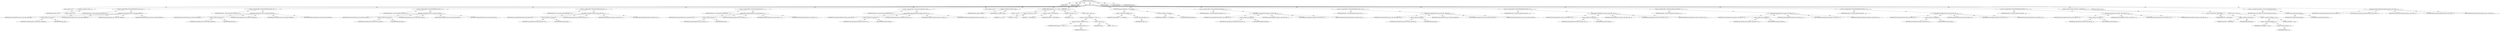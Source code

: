 digraph "writeEntryHeader" {  
"111669149729" [label = <(METHOD,writeEntryHeader)<SUB>614</SUB>> ]
"115964117019" [label = <(PARAM,this)<SUB>614</SUB>> ]
"115964117048" [label = <(PARAM,byte[] outbuf)<SUB>614</SUB>> ]
"25769803831" [label = <(BLOCK,&lt;empty&gt;,&lt;empty&gt;)<SUB>614</SUB>> ]
"94489280526" [label = <(LOCAL,int offset: int)<SUB>615</SUB>> ]
"30064771369" [label = <(&lt;operator&gt;.assignment,int offset = 0)<SUB>615</SUB>> ]
"68719476960" [label = <(IDENTIFIER,offset,int offset = 0)<SUB>615</SUB>> ]
"90194313272" [label = <(LITERAL,0,int offset = 0)<SUB>615</SUB>> ]
"30064771370" [label = <(&lt;operator&gt;.assignment,offset = TarUtils.getNameBytes(this.name, outbu...)<SUB>617</SUB>> ]
"68719476961" [label = <(IDENTIFIER,offset,offset = TarUtils.getNameBytes(this.name, outbu...)<SUB>617</SUB>> ]
"30064771371" [label = <(getNameBytes,getNameBytes(this.name, outbuf, offset, NAMELEN))<SUB>617</SUB>> ]
"68719476962" [label = <(IDENTIFIER,TarUtils,getNameBytes(this.name, outbuf, offset, NAMELEN))<SUB>617</SUB>> ]
"30064771372" [label = <(&lt;operator&gt;.fieldAccess,this.name)<SUB>617</SUB>> ]
"68719476772" [label = <(IDENTIFIER,this,getNameBytes(this.name, outbuf, offset, NAMELEN))<SUB>617</SUB>> ]
"55834574944" [label = <(FIELD_IDENTIFIER,name,name)<SUB>617</SUB>> ]
"68719476963" [label = <(IDENTIFIER,outbuf,getNameBytes(this.name, outbuf, offset, NAMELEN))<SUB>617</SUB>> ]
"68719476964" [label = <(IDENTIFIER,offset,getNameBytes(this.name, outbuf, offset, NAMELEN))<SUB>617</SUB>> ]
"68719476965" [label = <(IDENTIFIER,NAMELEN,getNameBytes(this.name, outbuf, offset, NAMELEN))<SUB>617</SUB>> ]
"30064771373" [label = <(&lt;operator&gt;.assignment,offset = TarUtils.getOctalBytes(this.mode, outb...)<SUB>618</SUB>> ]
"68719476966" [label = <(IDENTIFIER,offset,offset = TarUtils.getOctalBytes(this.mode, outb...)<SUB>618</SUB>> ]
"30064771374" [label = <(getOctalBytes,getOctalBytes(this.mode, outbuf, offset, MODELEN))<SUB>618</SUB>> ]
"68719476967" [label = <(IDENTIFIER,TarUtils,getOctalBytes(this.mode, outbuf, offset, MODELEN))<SUB>618</SUB>> ]
"30064771375" [label = <(&lt;operator&gt;.fieldAccess,this.mode)<SUB>618</SUB>> ]
"68719476773" [label = <(IDENTIFIER,this,getOctalBytes(this.mode, outbuf, offset, MODELEN))<SUB>618</SUB>> ]
"55834574945" [label = <(FIELD_IDENTIFIER,mode,mode)<SUB>618</SUB>> ]
"68719476968" [label = <(IDENTIFIER,outbuf,getOctalBytes(this.mode, outbuf, offset, MODELEN))<SUB>618</SUB>> ]
"68719476969" [label = <(IDENTIFIER,offset,getOctalBytes(this.mode, outbuf, offset, MODELEN))<SUB>618</SUB>> ]
"68719476970" [label = <(IDENTIFIER,MODELEN,getOctalBytes(this.mode, outbuf, offset, MODELEN))<SUB>618</SUB>> ]
"30064771376" [label = <(&lt;operator&gt;.assignment,offset = TarUtils.getOctalBytes(this.userId, ou...)<SUB>619</SUB>> ]
"68719476971" [label = <(IDENTIFIER,offset,offset = TarUtils.getOctalBytes(this.userId, ou...)<SUB>619</SUB>> ]
"30064771377" [label = <(getOctalBytes,getOctalBytes(this.userId, outbuf, offset, UIDLEN))<SUB>619</SUB>> ]
"68719476972" [label = <(IDENTIFIER,TarUtils,getOctalBytes(this.userId, outbuf, offset, UIDLEN))<SUB>619</SUB>> ]
"30064771378" [label = <(&lt;operator&gt;.fieldAccess,this.userId)<SUB>619</SUB>> ]
"68719476774" [label = <(IDENTIFIER,this,getOctalBytes(this.userId, outbuf, offset, UIDLEN))<SUB>619</SUB>> ]
"55834574946" [label = <(FIELD_IDENTIFIER,userId,userId)<SUB>619</SUB>> ]
"68719476973" [label = <(IDENTIFIER,outbuf,getOctalBytes(this.userId, outbuf, offset, UIDLEN))<SUB>619</SUB>> ]
"68719476974" [label = <(IDENTIFIER,offset,getOctalBytes(this.userId, outbuf, offset, UIDLEN))<SUB>619</SUB>> ]
"68719476975" [label = <(IDENTIFIER,UIDLEN,getOctalBytes(this.userId, outbuf, offset, UIDLEN))<SUB>619</SUB>> ]
"30064771379" [label = <(&lt;operator&gt;.assignment,offset = TarUtils.getOctalBytes(this.groupId, o...)<SUB>620</SUB>> ]
"68719476976" [label = <(IDENTIFIER,offset,offset = TarUtils.getOctalBytes(this.groupId, o...)<SUB>620</SUB>> ]
"30064771380" [label = <(getOctalBytes,getOctalBytes(this.groupId, outbuf, offset, GID...)<SUB>620</SUB>> ]
"68719476977" [label = <(IDENTIFIER,TarUtils,getOctalBytes(this.groupId, outbuf, offset, GID...)<SUB>620</SUB>> ]
"30064771381" [label = <(&lt;operator&gt;.fieldAccess,this.groupId)<SUB>620</SUB>> ]
"68719476775" [label = <(IDENTIFIER,this,getOctalBytes(this.groupId, outbuf, offset, GID...)<SUB>620</SUB>> ]
"55834574947" [label = <(FIELD_IDENTIFIER,groupId,groupId)<SUB>620</SUB>> ]
"68719476978" [label = <(IDENTIFIER,outbuf,getOctalBytes(this.groupId, outbuf, offset, GID...)<SUB>620</SUB>> ]
"68719476979" [label = <(IDENTIFIER,offset,getOctalBytes(this.groupId, outbuf, offset, GID...)<SUB>620</SUB>> ]
"68719476980" [label = <(IDENTIFIER,GIDLEN,getOctalBytes(this.groupId, outbuf, offset, GID...)<SUB>620</SUB>> ]
"30064771382" [label = <(&lt;operator&gt;.assignment,offset = TarUtils.getLongOctalBytes(this.size, ...)<SUB>621</SUB>> ]
"68719476981" [label = <(IDENTIFIER,offset,offset = TarUtils.getLongOctalBytes(this.size, ...)<SUB>621</SUB>> ]
"30064771383" [label = <(getLongOctalBytes,getLongOctalBytes(this.size, outbuf, offset, SI...)<SUB>621</SUB>> ]
"68719476982" [label = <(IDENTIFIER,TarUtils,getLongOctalBytes(this.size, outbuf, offset, SI...)<SUB>621</SUB>> ]
"30064771384" [label = <(&lt;operator&gt;.fieldAccess,this.size)<SUB>621</SUB>> ]
"68719476776" [label = <(IDENTIFIER,this,getLongOctalBytes(this.size, outbuf, offset, SI...)<SUB>621</SUB>> ]
"55834574948" [label = <(FIELD_IDENTIFIER,size,size)<SUB>621</SUB>> ]
"68719476983" [label = <(IDENTIFIER,outbuf,getLongOctalBytes(this.size, outbuf, offset, SI...)<SUB>621</SUB>> ]
"68719476984" [label = <(IDENTIFIER,offset,getLongOctalBytes(this.size, outbuf, offset, SI...)<SUB>621</SUB>> ]
"68719476985" [label = <(IDENTIFIER,SIZELEN,getLongOctalBytes(this.size, outbuf, offset, SI...)<SUB>621</SUB>> ]
"30064771385" [label = <(&lt;operator&gt;.assignment,offset = TarUtils.getLongOctalBytes(this.modTim...)<SUB>622</SUB>> ]
"68719476986" [label = <(IDENTIFIER,offset,offset = TarUtils.getLongOctalBytes(this.modTim...)<SUB>622</SUB>> ]
"30064771386" [label = <(getLongOctalBytes,getLongOctalBytes(this.modTime, outbuf, offset,...)<SUB>622</SUB>> ]
"68719476987" [label = <(IDENTIFIER,TarUtils,getLongOctalBytes(this.modTime, outbuf, offset,...)<SUB>622</SUB>> ]
"30064771387" [label = <(&lt;operator&gt;.fieldAccess,this.modTime)<SUB>622</SUB>> ]
"68719476777" [label = <(IDENTIFIER,this,getLongOctalBytes(this.modTime, outbuf, offset,...)<SUB>622</SUB>> ]
"55834574949" [label = <(FIELD_IDENTIFIER,modTime,modTime)<SUB>622</SUB>> ]
"68719476988" [label = <(IDENTIFIER,outbuf,getLongOctalBytes(this.modTime, outbuf, offset,...)<SUB>622</SUB>> ]
"68719476989" [label = <(IDENTIFIER,offset,getLongOctalBytes(this.modTime, outbuf, offset,...)<SUB>622</SUB>> ]
"68719476990" [label = <(IDENTIFIER,MODTIMELEN,getLongOctalBytes(this.modTime, outbuf, offset,...)<SUB>622</SUB>> ]
"94489280527" [label = <(LOCAL,int csOffset: int)<SUB>624</SUB>> ]
"30064771388" [label = <(&lt;operator&gt;.assignment,int csOffset = offset)<SUB>624</SUB>> ]
"68719476991" [label = <(IDENTIFIER,csOffset,int csOffset = offset)<SUB>624</SUB>> ]
"68719476992" [label = <(IDENTIFIER,offset,int csOffset = offset)<SUB>624</SUB>> ]
"47244640274" [label = <(CONTROL_STRUCTURE,FOR,for (int c = 0; Some(c &lt; CHKSUMLEN); ++c))<SUB>626</SUB>> ]
"94489280528" [label = <(LOCAL,int c: int)<SUB>626</SUB>> ]
"30064771389" [label = <(&lt;operator&gt;.assignment,int c = 0)<SUB>626</SUB>> ]
"68719476993" [label = <(IDENTIFIER,c,int c = 0)<SUB>626</SUB>> ]
"90194313273" [label = <(LITERAL,0,int c = 0)<SUB>626</SUB>> ]
"30064771390" [label = <(&lt;operator&gt;.lessThan,c &lt; CHKSUMLEN)<SUB>626</SUB>> ]
"68719476994" [label = <(IDENTIFIER,c,c &lt; CHKSUMLEN)<SUB>626</SUB>> ]
"68719476995" [label = <(IDENTIFIER,CHKSUMLEN,c &lt; CHKSUMLEN)<SUB>626</SUB>> ]
"30064771391" [label = <(&lt;operator&gt;.preIncrement,++c)<SUB>626</SUB>> ]
"68719476996" [label = <(IDENTIFIER,c,++c)<SUB>626</SUB>> ]
"25769803832" [label = <(BLOCK,&lt;empty&gt;,&lt;empty&gt;)<SUB>626</SUB>> ]
"30064771392" [label = <(&lt;operator&gt;.assignment,outbuf[offset++] = (byte) ' ')<SUB>627</SUB>> ]
"30064771393" [label = <(&lt;operator&gt;.indexAccess,outbuf[offset++])<SUB>627</SUB>> ]
"68719476997" [label = <(IDENTIFIER,outbuf,outbuf[offset++] = (byte) ' ')<SUB>627</SUB>> ]
"30064771394" [label = <(&lt;operator&gt;.postIncrement,offset++)<SUB>627</SUB>> ]
"68719476998" [label = <(IDENTIFIER,offset,offset++)<SUB>627</SUB>> ]
"30064771395" [label = <(&lt;operator&gt;.cast,(byte) ' ')<SUB>627</SUB>> ]
"180388626444" [label = <(TYPE_REF,byte,byte)<SUB>627</SUB>> ]
"90194313274" [label = <(LITERAL,' ',(byte) ' ')<SUB>627</SUB>> ]
"30064771396" [label = <(&lt;operator&gt;.assignment,outbuf[offset++] = this.linkFlag)<SUB>630</SUB>> ]
"30064771397" [label = <(&lt;operator&gt;.indexAccess,outbuf[offset++])<SUB>630</SUB>> ]
"68719476999" [label = <(IDENTIFIER,outbuf,outbuf[offset++] = this.linkFlag)<SUB>630</SUB>> ]
"30064771398" [label = <(&lt;operator&gt;.postIncrement,offset++)<SUB>630</SUB>> ]
"68719477000" [label = <(IDENTIFIER,offset,offset++)<SUB>630</SUB>> ]
"30064771399" [label = <(&lt;operator&gt;.fieldAccess,this.linkFlag)<SUB>630</SUB>> ]
"68719476778" [label = <(IDENTIFIER,this,outbuf[offset++] = this.linkFlag)<SUB>630</SUB>> ]
"55834574950" [label = <(FIELD_IDENTIFIER,linkFlag,linkFlag)<SUB>630</SUB>> ]
"30064771400" [label = <(&lt;operator&gt;.assignment,offset = TarUtils.getNameBytes(this.linkName, o...)<SUB>631</SUB>> ]
"68719477001" [label = <(IDENTIFIER,offset,offset = TarUtils.getNameBytes(this.linkName, o...)<SUB>631</SUB>> ]
"30064771401" [label = <(getNameBytes,getNameBytes(this.linkName, outbuf, offset, NAM...)<SUB>631</SUB>> ]
"68719477002" [label = <(IDENTIFIER,TarUtils,getNameBytes(this.linkName, outbuf, offset, NAM...)<SUB>631</SUB>> ]
"30064771402" [label = <(&lt;operator&gt;.fieldAccess,this.linkName)<SUB>631</SUB>> ]
"68719476779" [label = <(IDENTIFIER,this,getNameBytes(this.linkName, outbuf, offset, NAM...)<SUB>631</SUB>> ]
"55834574951" [label = <(FIELD_IDENTIFIER,linkName,linkName)<SUB>631</SUB>> ]
"68719477003" [label = <(IDENTIFIER,outbuf,getNameBytes(this.linkName, outbuf, offset, NAM...)<SUB>631</SUB>> ]
"68719477004" [label = <(IDENTIFIER,offset,getNameBytes(this.linkName, outbuf, offset, NAM...)<SUB>631</SUB>> ]
"68719477005" [label = <(IDENTIFIER,NAMELEN,getNameBytes(this.linkName, outbuf, offset, NAM...)<SUB>631</SUB>> ]
"30064771403" [label = <(&lt;operator&gt;.assignment,offset = TarUtils.getNameBytes(this.magic, outb...)<SUB>632</SUB>> ]
"68719477006" [label = <(IDENTIFIER,offset,offset = TarUtils.getNameBytes(this.magic, outb...)<SUB>632</SUB>> ]
"30064771404" [label = <(getNameBytes,getNameBytes(this.magic, outbuf, offset, MAGICLEN))<SUB>632</SUB>> ]
"68719477007" [label = <(IDENTIFIER,TarUtils,getNameBytes(this.magic, outbuf, offset, MAGICLEN))<SUB>632</SUB>> ]
"30064771405" [label = <(&lt;operator&gt;.fieldAccess,this.magic)<SUB>632</SUB>> ]
"68719476780" [label = <(IDENTIFIER,this,getNameBytes(this.magic, outbuf, offset, MAGICLEN))<SUB>632</SUB>> ]
"55834574952" [label = <(FIELD_IDENTIFIER,magic,magic)<SUB>632</SUB>> ]
"68719477008" [label = <(IDENTIFIER,outbuf,getNameBytes(this.magic, outbuf, offset, MAGICLEN))<SUB>632</SUB>> ]
"68719477009" [label = <(IDENTIFIER,offset,getNameBytes(this.magic, outbuf, offset, MAGICLEN))<SUB>632</SUB>> ]
"68719477010" [label = <(IDENTIFIER,MAGICLEN,getNameBytes(this.magic, outbuf, offset, MAGICLEN))<SUB>632</SUB>> ]
"30064771406" [label = <(&lt;operator&gt;.assignment,offset = TarUtils.getNameBytes(this.userName, o...)<SUB>633</SUB>> ]
"68719477011" [label = <(IDENTIFIER,offset,offset = TarUtils.getNameBytes(this.userName, o...)<SUB>633</SUB>> ]
"30064771407" [label = <(getNameBytes,getNameBytes(this.userName, outbuf, offset, UNA...)<SUB>633</SUB>> ]
"68719477012" [label = <(IDENTIFIER,TarUtils,getNameBytes(this.userName, outbuf, offset, UNA...)<SUB>633</SUB>> ]
"30064771408" [label = <(&lt;operator&gt;.fieldAccess,this.userName)<SUB>633</SUB>> ]
"68719476781" [label = <(IDENTIFIER,this,getNameBytes(this.userName, outbuf, offset, UNA...)<SUB>633</SUB>> ]
"55834574953" [label = <(FIELD_IDENTIFIER,userName,userName)<SUB>633</SUB>> ]
"68719477013" [label = <(IDENTIFIER,outbuf,getNameBytes(this.userName, outbuf, offset, UNA...)<SUB>633</SUB>> ]
"68719477014" [label = <(IDENTIFIER,offset,getNameBytes(this.userName, outbuf, offset, UNA...)<SUB>633</SUB>> ]
"68719477015" [label = <(IDENTIFIER,UNAMELEN,getNameBytes(this.userName, outbuf, offset, UNA...)<SUB>633</SUB>> ]
"30064771409" [label = <(&lt;operator&gt;.assignment,offset = TarUtils.getNameBytes(this.groupName, ...)<SUB>634</SUB>> ]
"68719477016" [label = <(IDENTIFIER,offset,offset = TarUtils.getNameBytes(this.groupName, ...)<SUB>634</SUB>> ]
"30064771410" [label = <(getNameBytes,getNameBytes(this.groupName, outbuf, offset, GN...)<SUB>634</SUB>> ]
"68719477017" [label = <(IDENTIFIER,TarUtils,getNameBytes(this.groupName, outbuf, offset, GN...)<SUB>634</SUB>> ]
"30064771411" [label = <(&lt;operator&gt;.fieldAccess,this.groupName)<SUB>634</SUB>> ]
"68719476782" [label = <(IDENTIFIER,this,getNameBytes(this.groupName, outbuf, offset, GN...)<SUB>634</SUB>> ]
"55834574954" [label = <(FIELD_IDENTIFIER,groupName,groupName)<SUB>634</SUB>> ]
"68719477018" [label = <(IDENTIFIER,outbuf,getNameBytes(this.groupName, outbuf, offset, GN...)<SUB>634</SUB>> ]
"68719477019" [label = <(IDENTIFIER,offset,getNameBytes(this.groupName, outbuf, offset, GN...)<SUB>634</SUB>> ]
"68719477020" [label = <(IDENTIFIER,GNAMELEN,getNameBytes(this.groupName, outbuf, offset, GN...)<SUB>634</SUB>> ]
"30064771412" [label = <(&lt;operator&gt;.assignment,offset = TarUtils.getOctalBytes(this.devMajor, ...)<SUB>635</SUB>> ]
"68719477021" [label = <(IDENTIFIER,offset,offset = TarUtils.getOctalBytes(this.devMajor, ...)<SUB>635</SUB>> ]
"30064771413" [label = <(getOctalBytes,getOctalBytes(this.devMajor, outbuf, offset, DE...)<SUB>635</SUB>> ]
"68719477022" [label = <(IDENTIFIER,TarUtils,getOctalBytes(this.devMajor, outbuf, offset, DE...)<SUB>635</SUB>> ]
"30064771414" [label = <(&lt;operator&gt;.fieldAccess,this.devMajor)<SUB>635</SUB>> ]
"68719476783" [label = <(IDENTIFIER,this,getOctalBytes(this.devMajor, outbuf, offset, DE...)<SUB>635</SUB>> ]
"55834574955" [label = <(FIELD_IDENTIFIER,devMajor,devMajor)<SUB>635</SUB>> ]
"68719477023" [label = <(IDENTIFIER,outbuf,getOctalBytes(this.devMajor, outbuf, offset, DE...)<SUB>635</SUB>> ]
"68719477024" [label = <(IDENTIFIER,offset,getOctalBytes(this.devMajor, outbuf, offset, DE...)<SUB>635</SUB>> ]
"68719477025" [label = <(IDENTIFIER,DEVLEN,getOctalBytes(this.devMajor, outbuf, offset, DE...)<SUB>635</SUB>> ]
"30064771415" [label = <(&lt;operator&gt;.assignment,offset = TarUtils.getOctalBytes(this.devMinor, ...)<SUB>636</SUB>> ]
"68719477026" [label = <(IDENTIFIER,offset,offset = TarUtils.getOctalBytes(this.devMinor, ...)<SUB>636</SUB>> ]
"30064771416" [label = <(getOctalBytes,getOctalBytes(this.devMinor, outbuf, offset, DE...)<SUB>636</SUB>> ]
"68719477027" [label = <(IDENTIFIER,TarUtils,getOctalBytes(this.devMinor, outbuf, offset, DE...)<SUB>636</SUB>> ]
"30064771417" [label = <(&lt;operator&gt;.fieldAccess,this.devMinor)<SUB>636</SUB>> ]
"68719476784" [label = <(IDENTIFIER,this,getOctalBytes(this.devMinor, outbuf, offset, DE...)<SUB>636</SUB>> ]
"55834574956" [label = <(FIELD_IDENTIFIER,devMinor,devMinor)<SUB>636</SUB>> ]
"68719477028" [label = <(IDENTIFIER,outbuf,getOctalBytes(this.devMinor, outbuf, offset, DE...)<SUB>636</SUB>> ]
"68719477029" [label = <(IDENTIFIER,offset,getOctalBytes(this.devMinor, outbuf, offset, DE...)<SUB>636</SUB>> ]
"68719477030" [label = <(IDENTIFIER,DEVLEN,getOctalBytes(this.devMinor, outbuf, offset, DE...)<SUB>636</SUB>> ]
"47244640275" [label = <(CONTROL_STRUCTURE,WHILE,while (offset &lt; outbuf.length))<SUB>638</SUB>> ]
"30064771418" [label = <(&lt;operator&gt;.lessThan,offset &lt; outbuf.length)<SUB>638</SUB>> ]
"68719477031" [label = <(IDENTIFIER,offset,offset &lt; outbuf.length)<SUB>638</SUB>> ]
"30064771419" [label = <(&lt;operator&gt;.fieldAccess,outbuf.length)<SUB>638</SUB>> ]
"68719477032" [label = <(IDENTIFIER,outbuf,offset &lt; outbuf.length)<SUB>638</SUB>> ]
"55834574957" [label = <(FIELD_IDENTIFIER,length,length)<SUB>638</SUB>> ]
"25769803833" [label = <(BLOCK,&lt;empty&gt;,&lt;empty&gt;)<SUB>638</SUB>> ]
"30064771420" [label = <(&lt;operator&gt;.assignment,outbuf[offset++] = 0)<SUB>639</SUB>> ]
"30064771421" [label = <(&lt;operator&gt;.indexAccess,outbuf[offset++])<SUB>639</SUB>> ]
"68719477033" [label = <(IDENTIFIER,outbuf,outbuf[offset++] = 0)<SUB>639</SUB>> ]
"30064771422" [label = <(&lt;operator&gt;.postIncrement,offset++)<SUB>639</SUB>> ]
"68719477034" [label = <(IDENTIFIER,offset,offset++)<SUB>639</SUB>> ]
"90194313275" [label = <(LITERAL,0,outbuf[offset++] = 0)<SUB>639</SUB>> ]
"94489280529" [label = <(LOCAL,long checkSum: long)<SUB>642</SUB>> ]
"30064771423" [label = <(&lt;operator&gt;.assignment,long checkSum = TarUtils.computeCheckSum(outbuf))<SUB>642</SUB>> ]
"68719477035" [label = <(IDENTIFIER,checkSum,long checkSum = TarUtils.computeCheckSum(outbuf))<SUB>642</SUB>> ]
"30064771424" [label = <(computeCheckSum,computeCheckSum(outbuf))<SUB>642</SUB>> ]
"68719477036" [label = <(IDENTIFIER,TarUtils,computeCheckSum(outbuf))<SUB>642</SUB>> ]
"68719477037" [label = <(IDENTIFIER,outbuf,computeCheckSum(outbuf))<SUB>642</SUB>> ]
"30064771425" [label = <(getCheckSumOctalBytes,getCheckSumOctalBytes(checkSum, outbuf, csOffse...)<SUB>644</SUB>> ]
"68719477038" [label = <(IDENTIFIER,TarUtils,getCheckSumOctalBytes(checkSum, outbuf, csOffse...)<SUB>644</SUB>> ]
"68719477039" [label = <(IDENTIFIER,checkSum,getCheckSumOctalBytes(checkSum, outbuf, csOffse...)<SUB>644</SUB>> ]
"68719477040" [label = <(IDENTIFIER,outbuf,getCheckSumOctalBytes(checkSum, outbuf, csOffse...)<SUB>644</SUB>> ]
"68719477041" [label = <(IDENTIFIER,csOffset,getCheckSumOctalBytes(checkSum, outbuf, csOffse...)<SUB>644</SUB>> ]
"68719477042" [label = <(IDENTIFIER,CHKSUMLEN,getCheckSumOctalBytes(checkSum, outbuf, csOffse...)<SUB>644</SUB>> ]
"133143986265" [label = <(MODIFIER,PUBLIC)> ]
"133143986266" [label = <(MODIFIER,VIRTUAL)> ]
"128849018913" [label = <(METHOD_RETURN,void)<SUB>614</SUB>> ]
  "111669149729" -> "115964117019"  [ label = "AST: "] 
  "111669149729" -> "115964117048"  [ label = "AST: "] 
  "111669149729" -> "25769803831"  [ label = "AST: "] 
  "111669149729" -> "133143986265"  [ label = "AST: "] 
  "111669149729" -> "133143986266"  [ label = "AST: "] 
  "111669149729" -> "128849018913"  [ label = "AST: "] 
  "25769803831" -> "94489280526"  [ label = "AST: "] 
  "25769803831" -> "30064771369"  [ label = "AST: "] 
  "25769803831" -> "30064771370"  [ label = "AST: "] 
  "25769803831" -> "30064771373"  [ label = "AST: "] 
  "25769803831" -> "30064771376"  [ label = "AST: "] 
  "25769803831" -> "30064771379"  [ label = "AST: "] 
  "25769803831" -> "30064771382"  [ label = "AST: "] 
  "25769803831" -> "30064771385"  [ label = "AST: "] 
  "25769803831" -> "94489280527"  [ label = "AST: "] 
  "25769803831" -> "30064771388"  [ label = "AST: "] 
  "25769803831" -> "47244640274"  [ label = "AST: "] 
  "25769803831" -> "30064771396"  [ label = "AST: "] 
  "25769803831" -> "30064771400"  [ label = "AST: "] 
  "25769803831" -> "30064771403"  [ label = "AST: "] 
  "25769803831" -> "30064771406"  [ label = "AST: "] 
  "25769803831" -> "30064771409"  [ label = "AST: "] 
  "25769803831" -> "30064771412"  [ label = "AST: "] 
  "25769803831" -> "30064771415"  [ label = "AST: "] 
  "25769803831" -> "47244640275"  [ label = "AST: "] 
  "25769803831" -> "94489280529"  [ label = "AST: "] 
  "25769803831" -> "30064771423"  [ label = "AST: "] 
  "25769803831" -> "30064771425"  [ label = "AST: "] 
  "30064771369" -> "68719476960"  [ label = "AST: "] 
  "30064771369" -> "90194313272"  [ label = "AST: "] 
  "30064771370" -> "68719476961"  [ label = "AST: "] 
  "30064771370" -> "30064771371"  [ label = "AST: "] 
  "30064771371" -> "68719476962"  [ label = "AST: "] 
  "30064771371" -> "30064771372"  [ label = "AST: "] 
  "30064771371" -> "68719476963"  [ label = "AST: "] 
  "30064771371" -> "68719476964"  [ label = "AST: "] 
  "30064771371" -> "68719476965"  [ label = "AST: "] 
  "30064771372" -> "68719476772"  [ label = "AST: "] 
  "30064771372" -> "55834574944"  [ label = "AST: "] 
  "30064771373" -> "68719476966"  [ label = "AST: "] 
  "30064771373" -> "30064771374"  [ label = "AST: "] 
  "30064771374" -> "68719476967"  [ label = "AST: "] 
  "30064771374" -> "30064771375"  [ label = "AST: "] 
  "30064771374" -> "68719476968"  [ label = "AST: "] 
  "30064771374" -> "68719476969"  [ label = "AST: "] 
  "30064771374" -> "68719476970"  [ label = "AST: "] 
  "30064771375" -> "68719476773"  [ label = "AST: "] 
  "30064771375" -> "55834574945"  [ label = "AST: "] 
  "30064771376" -> "68719476971"  [ label = "AST: "] 
  "30064771376" -> "30064771377"  [ label = "AST: "] 
  "30064771377" -> "68719476972"  [ label = "AST: "] 
  "30064771377" -> "30064771378"  [ label = "AST: "] 
  "30064771377" -> "68719476973"  [ label = "AST: "] 
  "30064771377" -> "68719476974"  [ label = "AST: "] 
  "30064771377" -> "68719476975"  [ label = "AST: "] 
  "30064771378" -> "68719476774"  [ label = "AST: "] 
  "30064771378" -> "55834574946"  [ label = "AST: "] 
  "30064771379" -> "68719476976"  [ label = "AST: "] 
  "30064771379" -> "30064771380"  [ label = "AST: "] 
  "30064771380" -> "68719476977"  [ label = "AST: "] 
  "30064771380" -> "30064771381"  [ label = "AST: "] 
  "30064771380" -> "68719476978"  [ label = "AST: "] 
  "30064771380" -> "68719476979"  [ label = "AST: "] 
  "30064771380" -> "68719476980"  [ label = "AST: "] 
  "30064771381" -> "68719476775"  [ label = "AST: "] 
  "30064771381" -> "55834574947"  [ label = "AST: "] 
  "30064771382" -> "68719476981"  [ label = "AST: "] 
  "30064771382" -> "30064771383"  [ label = "AST: "] 
  "30064771383" -> "68719476982"  [ label = "AST: "] 
  "30064771383" -> "30064771384"  [ label = "AST: "] 
  "30064771383" -> "68719476983"  [ label = "AST: "] 
  "30064771383" -> "68719476984"  [ label = "AST: "] 
  "30064771383" -> "68719476985"  [ label = "AST: "] 
  "30064771384" -> "68719476776"  [ label = "AST: "] 
  "30064771384" -> "55834574948"  [ label = "AST: "] 
  "30064771385" -> "68719476986"  [ label = "AST: "] 
  "30064771385" -> "30064771386"  [ label = "AST: "] 
  "30064771386" -> "68719476987"  [ label = "AST: "] 
  "30064771386" -> "30064771387"  [ label = "AST: "] 
  "30064771386" -> "68719476988"  [ label = "AST: "] 
  "30064771386" -> "68719476989"  [ label = "AST: "] 
  "30064771386" -> "68719476990"  [ label = "AST: "] 
  "30064771387" -> "68719476777"  [ label = "AST: "] 
  "30064771387" -> "55834574949"  [ label = "AST: "] 
  "30064771388" -> "68719476991"  [ label = "AST: "] 
  "30064771388" -> "68719476992"  [ label = "AST: "] 
  "47244640274" -> "94489280528"  [ label = "AST: "] 
  "47244640274" -> "30064771389"  [ label = "AST: "] 
  "47244640274" -> "30064771390"  [ label = "AST: "] 
  "47244640274" -> "30064771391"  [ label = "AST: "] 
  "47244640274" -> "25769803832"  [ label = "AST: "] 
  "30064771389" -> "68719476993"  [ label = "AST: "] 
  "30064771389" -> "90194313273"  [ label = "AST: "] 
  "30064771390" -> "68719476994"  [ label = "AST: "] 
  "30064771390" -> "68719476995"  [ label = "AST: "] 
  "30064771391" -> "68719476996"  [ label = "AST: "] 
  "25769803832" -> "30064771392"  [ label = "AST: "] 
  "30064771392" -> "30064771393"  [ label = "AST: "] 
  "30064771392" -> "30064771395"  [ label = "AST: "] 
  "30064771393" -> "68719476997"  [ label = "AST: "] 
  "30064771393" -> "30064771394"  [ label = "AST: "] 
  "30064771394" -> "68719476998"  [ label = "AST: "] 
  "30064771395" -> "180388626444"  [ label = "AST: "] 
  "30064771395" -> "90194313274"  [ label = "AST: "] 
  "30064771396" -> "30064771397"  [ label = "AST: "] 
  "30064771396" -> "30064771399"  [ label = "AST: "] 
  "30064771397" -> "68719476999"  [ label = "AST: "] 
  "30064771397" -> "30064771398"  [ label = "AST: "] 
  "30064771398" -> "68719477000"  [ label = "AST: "] 
  "30064771399" -> "68719476778"  [ label = "AST: "] 
  "30064771399" -> "55834574950"  [ label = "AST: "] 
  "30064771400" -> "68719477001"  [ label = "AST: "] 
  "30064771400" -> "30064771401"  [ label = "AST: "] 
  "30064771401" -> "68719477002"  [ label = "AST: "] 
  "30064771401" -> "30064771402"  [ label = "AST: "] 
  "30064771401" -> "68719477003"  [ label = "AST: "] 
  "30064771401" -> "68719477004"  [ label = "AST: "] 
  "30064771401" -> "68719477005"  [ label = "AST: "] 
  "30064771402" -> "68719476779"  [ label = "AST: "] 
  "30064771402" -> "55834574951"  [ label = "AST: "] 
  "30064771403" -> "68719477006"  [ label = "AST: "] 
  "30064771403" -> "30064771404"  [ label = "AST: "] 
  "30064771404" -> "68719477007"  [ label = "AST: "] 
  "30064771404" -> "30064771405"  [ label = "AST: "] 
  "30064771404" -> "68719477008"  [ label = "AST: "] 
  "30064771404" -> "68719477009"  [ label = "AST: "] 
  "30064771404" -> "68719477010"  [ label = "AST: "] 
  "30064771405" -> "68719476780"  [ label = "AST: "] 
  "30064771405" -> "55834574952"  [ label = "AST: "] 
  "30064771406" -> "68719477011"  [ label = "AST: "] 
  "30064771406" -> "30064771407"  [ label = "AST: "] 
  "30064771407" -> "68719477012"  [ label = "AST: "] 
  "30064771407" -> "30064771408"  [ label = "AST: "] 
  "30064771407" -> "68719477013"  [ label = "AST: "] 
  "30064771407" -> "68719477014"  [ label = "AST: "] 
  "30064771407" -> "68719477015"  [ label = "AST: "] 
  "30064771408" -> "68719476781"  [ label = "AST: "] 
  "30064771408" -> "55834574953"  [ label = "AST: "] 
  "30064771409" -> "68719477016"  [ label = "AST: "] 
  "30064771409" -> "30064771410"  [ label = "AST: "] 
  "30064771410" -> "68719477017"  [ label = "AST: "] 
  "30064771410" -> "30064771411"  [ label = "AST: "] 
  "30064771410" -> "68719477018"  [ label = "AST: "] 
  "30064771410" -> "68719477019"  [ label = "AST: "] 
  "30064771410" -> "68719477020"  [ label = "AST: "] 
  "30064771411" -> "68719476782"  [ label = "AST: "] 
  "30064771411" -> "55834574954"  [ label = "AST: "] 
  "30064771412" -> "68719477021"  [ label = "AST: "] 
  "30064771412" -> "30064771413"  [ label = "AST: "] 
  "30064771413" -> "68719477022"  [ label = "AST: "] 
  "30064771413" -> "30064771414"  [ label = "AST: "] 
  "30064771413" -> "68719477023"  [ label = "AST: "] 
  "30064771413" -> "68719477024"  [ label = "AST: "] 
  "30064771413" -> "68719477025"  [ label = "AST: "] 
  "30064771414" -> "68719476783"  [ label = "AST: "] 
  "30064771414" -> "55834574955"  [ label = "AST: "] 
  "30064771415" -> "68719477026"  [ label = "AST: "] 
  "30064771415" -> "30064771416"  [ label = "AST: "] 
  "30064771416" -> "68719477027"  [ label = "AST: "] 
  "30064771416" -> "30064771417"  [ label = "AST: "] 
  "30064771416" -> "68719477028"  [ label = "AST: "] 
  "30064771416" -> "68719477029"  [ label = "AST: "] 
  "30064771416" -> "68719477030"  [ label = "AST: "] 
  "30064771417" -> "68719476784"  [ label = "AST: "] 
  "30064771417" -> "55834574956"  [ label = "AST: "] 
  "47244640275" -> "30064771418"  [ label = "AST: "] 
  "47244640275" -> "25769803833"  [ label = "AST: "] 
  "30064771418" -> "68719477031"  [ label = "AST: "] 
  "30064771418" -> "30064771419"  [ label = "AST: "] 
  "30064771419" -> "68719477032"  [ label = "AST: "] 
  "30064771419" -> "55834574957"  [ label = "AST: "] 
  "25769803833" -> "30064771420"  [ label = "AST: "] 
  "30064771420" -> "30064771421"  [ label = "AST: "] 
  "30064771420" -> "90194313275"  [ label = "AST: "] 
  "30064771421" -> "68719477033"  [ label = "AST: "] 
  "30064771421" -> "30064771422"  [ label = "AST: "] 
  "30064771422" -> "68719477034"  [ label = "AST: "] 
  "30064771423" -> "68719477035"  [ label = "AST: "] 
  "30064771423" -> "30064771424"  [ label = "AST: "] 
  "30064771424" -> "68719477036"  [ label = "AST: "] 
  "30064771424" -> "68719477037"  [ label = "AST: "] 
  "30064771425" -> "68719477038"  [ label = "AST: "] 
  "30064771425" -> "68719477039"  [ label = "AST: "] 
  "30064771425" -> "68719477040"  [ label = "AST: "] 
  "30064771425" -> "68719477041"  [ label = "AST: "] 
  "30064771425" -> "68719477042"  [ label = "AST: "] 
  "111669149729" -> "115964117019"  [ label = "DDG: "] 
  "111669149729" -> "115964117048"  [ label = "DDG: "] 
}
